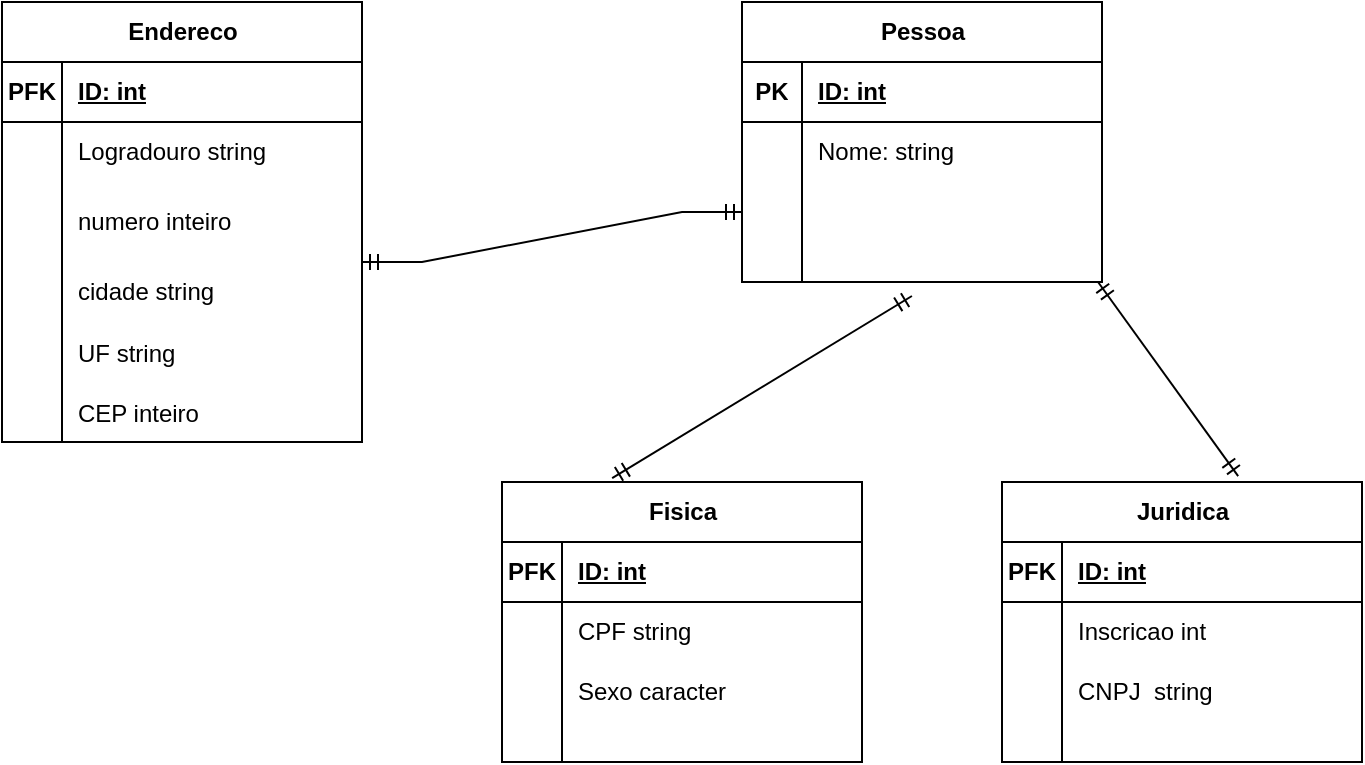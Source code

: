 <mxfile version="21.6.9" type="github">
  <diagram name="Página-1" id="HywfPWAGGk-ceF-nCA0X">
    <mxGraphModel dx="880" dy="478" grid="1" gridSize="10" guides="1" tooltips="1" connect="1" arrows="1" fold="1" page="1" pageScale="1" pageWidth="1169" pageHeight="1654" math="0" shadow="0">
      <root>
        <mxCell id="0" />
        <mxCell id="1" parent="0" />
        <mxCell id="uzhCHv1sDBk-dw9A3SgG-5" value="Pessoa" style="shape=table;startSize=30;container=1;collapsible=1;childLayout=tableLayout;fixedRows=1;rowLines=0;fontStyle=1;align=center;resizeLast=1;html=1;" vertex="1" parent="1">
          <mxGeometry x="700" y="400" width="180" height="140" as="geometry">
            <mxRectangle x="760" y="400" width="80" height="30" as="alternateBounds" />
          </mxGeometry>
        </mxCell>
        <mxCell id="uzhCHv1sDBk-dw9A3SgG-6" value="" style="shape=tableRow;horizontal=0;startSize=0;swimlaneHead=0;swimlaneBody=0;fillColor=none;collapsible=0;dropTarget=0;points=[[0,0.5],[1,0.5]];portConstraint=eastwest;top=0;left=0;right=0;bottom=1;" vertex="1" parent="uzhCHv1sDBk-dw9A3SgG-5">
          <mxGeometry y="30" width="180" height="30" as="geometry" />
        </mxCell>
        <mxCell id="uzhCHv1sDBk-dw9A3SgG-7" value="PK" style="shape=partialRectangle;connectable=0;fillColor=none;top=0;left=0;bottom=0;right=0;fontStyle=1;overflow=hidden;whiteSpace=wrap;html=1;" vertex="1" parent="uzhCHv1sDBk-dw9A3SgG-6">
          <mxGeometry width="30" height="30" as="geometry">
            <mxRectangle width="30" height="30" as="alternateBounds" />
          </mxGeometry>
        </mxCell>
        <mxCell id="uzhCHv1sDBk-dw9A3SgG-8" value="ID: int" style="shape=partialRectangle;connectable=0;fillColor=none;top=0;left=0;bottom=0;right=0;align=left;spacingLeft=6;fontStyle=5;overflow=hidden;whiteSpace=wrap;html=1;" vertex="1" parent="uzhCHv1sDBk-dw9A3SgG-6">
          <mxGeometry x="30" width="150" height="30" as="geometry">
            <mxRectangle width="150" height="30" as="alternateBounds" />
          </mxGeometry>
        </mxCell>
        <mxCell id="uzhCHv1sDBk-dw9A3SgG-9" value="" style="shape=tableRow;horizontal=0;startSize=0;swimlaneHead=0;swimlaneBody=0;fillColor=none;collapsible=0;dropTarget=0;points=[[0,0.5],[1,0.5]];portConstraint=eastwest;top=0;left=0;right=0;bottom=0;" vertex="1" parent="uzhCHv1sDBk-dw9A3SgG-5">
          <mxGeometry y="60" width="180" height="30" as="geometry" />
        </mxCell>
        <mxCell id="uzhCHv1sDBk-dw9A3SgG-10" value="" style="shape=partialRectangle;connectable=0;fillColor=none;top=0;left=0;bottom=0;right=0;editable=1;overflow=hidden;whiteSpace=wrap;html=1;" vertex="1" parent="uzhCHv1sDBk-dw9A3SgG-9">
          <mxGeometry width="30" height="30" as="geometry">
            <mxRectangle width="30" height="30" as="alternateBounds" />
          </mxGeometry>
        </mxCell>
        <mxCell id="uzhCHv1sDBk-dw9A3SgG-11" value="Nome: string" style="shape=partialRectangle;connectable=0;fillColor=none;top=0;left=0;bottom=0;right=0;align=left;spacingLeft=6;overflow=hidden;whiteSpace=wrap;html=1;" vertex="1" parent="uzhCHv1sDBk-dw9A3SgG-9">
          <mxGeometry x="30" width="150" height="30" as="geometry">
            <mxRectangle width="150" height="30" as="alternateBounds" />
          </mxGeometry>
        </mxCell>
        <mxCell id="uzhCHv1sDBk-dw9A3SgG-12" value="" style="shape=tableRow;horizontal=0;startSize=0;swimlaneHead=0;swimlaneBody=0;fillColor=none;collapsible=0;dropTarget=0;points=[[0,0.5],[1,0.5]];portConstraint=eastwest;top=0;left=0;right=0;bottom=0;" vertex="1" parent="uzhCHv1sDBk-dw9A3SgG-5">
          <mxGeometry y="90" width="180" height="30" as="geometry" />
        </mxCell>
        <mxCell id="uzhCHv1sDBk-dw9A3SgG-13" value="" style="shape=partialRectangle;connectable=0;fillColor=none;top=0;left=0;bottom=0;right=0;editable=1;overflow=hidden;whiteSpace=wrap;html=1;" vertex="1" parent="uzhCHv1sDBk-dw9A3SgG-12">
          <mxGeometry width="30" height="30" as="geometry">
            <mxRectangle width="30" height="30" as="alternateBounds" />
          </mxGeometry>
        </mxCell>
        <mxCell id="uzhCHv1sDBk-dw9A3SgG-14" value="" style="shape=partialRectangle;connectable=0;fillColor=none;top=0;left=0;bottom=0;right=0;align=left;spacingLeft=6;overflow=hidden;whiteSpace=wrap;html=1;" vertex="1" parent="uzhCHv1sDBk-dw9A3SgG-12">
          <mxGeometry x="30" width="150" height="30" as="geometry">
            <mxRectangle width="150" height="30" as="alternateBounds" />
          </mxGeometry>
        </mxCell>
        <mxCell id="uzhCHv1sDBk-dw9A3SgG-15" value="" style="shape=tableRow;horizontal=0;startSize=0;swimlaneHead=0;swimlaneBody=0;fillColor=none;collapsible=0;dropTarget=0;points=[[0,0.5],[1,0.5]];portConstraint=eastwest;top=0;left=0;right=0;bottom=0;" vertex="1" parent="uzhCHv1sDBk-dw9A3SgG-5">
          <mxGeometry y="120" width="180" height="20" as="geometry" />
        </mxCell>
        <mxCell id="uzhCHv1sDBk-dw9A3SgG-16" value="" style="shape=partialRectangle;connectable=0;fillColor=none;top=0;left=0;bottom=0;right=0;editable=1;overflow=hidden;whiteSpace=wrap;html=1;" vertex="1" parent="uzhCHv1sDBk-dw9A3SgG-15">
          <mxGeometry width="30" height="20" as="geometry">
            <mxRectangle width="30" height="20" as="alternateBounds" />
          </mxGeometry>
        </mxCell>
        <mxCell id="uzhCHv1sDBk-dw9A3SgG-17" value="" style="shape=partialRectangle;connectable=0;fillColor=none;top=0;left=0;bottom=0;right=0;align=left;spacingLeft=6;overflow=hidden;whiteSpace=wrap;html=1;" vertex="1" parent="uzhCHv1sDBk-dw9A3SgG-15">
          <mxGeometry x="30" width="150" height="20" as="geometry">
            <mxRectangle width="150" height="20" as="alternateBounds" />
          </mxGeometry>
        </mxCell>
        <mxCell id="uzhCHv1sDBk-dw9A3SgG-89" value="Endereco" style="shape=table;startSize=30;container=1;collapsible=1;childLayout=tableLayout;fixedRows=1;rowLines=0;fontStyle=1;align=center;resizeLast=1;html=1;" vertex="1" parent="1">
          <mxGeometry x="330" y="400" width="180" height="220" as="geometry">
            <mxRectangle x="760" y="400" width="80" height="30" as="alternateBounds" />
          </mxGeometry>
        </mxCell>
        <mxCell id="uzhCHv1sDBk-dw9A3SgG-90" value="" style="shape=tableRow;horizontal=0;startSize=0;swimlaneHead=0;swimlaneBody=0;fillColor=none;collapsible=0;dropTarget=0;points=[[0,0.5],[1,0.5]];portConstraint=eastwest;top=0;left=0;right=0;bottom=1;" vertex="1" parent="uzhCHv1sDBk-dw9A3SgG-89">
          <mxGeometry y="30" width="180" height="30" as="geometry" />
        </mxCell>
        <mxCell id="uzhCHv1sDBk-dw9A3SgG-91" value="PFK" style="shape=partialRectangle;connectable=0;fillColor=none;top=0;left=0;bottom=0;right=0;fontStyle=1;overflow=hidden;whiteSpace=wrap;html=1;" vertex="1" parent="uzhCHv1sDBk-dw9A3SgG-90">
          <mxGeometry width="30" height="30" as="geometry">
            <mxRectangle width="30" height="30" as="alternateBounds" />
          </mxGeometry>
        </mxCell>
        <mxCell id="uzhCHv1sDBk-dw9A3SgG-92" value="ID: int" style="shape=partialRectangle;connectable=0;fillColor=none;top=0;left=0;bottom=0;right=0;align=left;spacingLeft=6;fontStyle=5;overflow=hidden;whiteSpace=wrap;html=1;" vertex="1" parent="uzhCHv1sDBk-dw9A3SgG-90">
          <mxGeometry x="30" width="150" height="30" as="geometry">
            <mxRectangle width="150" height="30" as="alternateBounds" />
          </mxGeometry>
        </mxCell>
        <mxCell id="uzhCHv1sDBk-dw9A3SgG-93" value="" style="shape=tableRow;horizontal=0;startSize=0;swimlaneHead=0;swimlaneBody=0;fillColor=none;collapsible=0;dropTarget=0;points=[[0,0.5],[1,0.5]];portConstraint=eastwest;top=0;left=0;right=0;bottom=0;" vertex="1" parent="uzhCHv1sDBk-dw9A3SgG-89">
          <mxGeometry y="60" width="180" height="30" as="geometry" />
        </mxCell>
        <mxCell id="uzhCHv1sDBk-dw9A3SgG-94" value="" style="shape=partialRectangle;connectable=0;fillColor=none;top=0;left=0;bottom=0;right=0;editable=1;overflow=hidden;whiteSpace=wrap;html=1;" vertex="1" parent="uzhCHv1sDBk-dw9A3SgG-93">
          <mxGeometry width="30" height="30" as="geometry">
            <mxRectangle width="30" height="30" as="alternateBounds" />
          </mxGeometry>
        </mxCell>
        <mxCell id="uzhCHv1sDBk-dw9A3SgG-95" value="Logradouro string" style="shape=partialRectangle;connectable=0;fillColor=none;top=0;left=0;bottom=0;right=0;align=left;spacingLeft=6;overflow=hidden;whiteSpace=wrap;html=1;" vertex="1" parent="uzhCHv1sDBk-dw9A3SgG-93">
          <mxGeometry x="30" width="150" height="30" as="geometry">
            <mxRectangle width="150" height="30" as="alternateBounds" />
          </mxGeometry>
        </mxCell>
        <mxCell id="uzhCHv1sDBk-dw9A3SgG-96" value="" style="shape=tableRow;horizontal=0;startSize=0;swimlaneHead=0;swimlaneBody=0;fillColor=none;collapsible=0;dropTarget=0;points=[[0,0.5],[1,0.5]];portConstraint=eastwest;top=0;left=0;right=0;bottom=0;" vertex="1" parent="uzhCHv1sDBk-dw9A3SgG-89">
          <mxGeometry y="90" width="180" height="40" as="geometry" />
        </mxCell>
        <mxCell id="uzhCHv1sDBk-dw9A3SgG-97" value="" style="shape=partialRectangle;connectable=0;fillColor=none;top=0;left=0;bottom=0;right=0;editable=1;overflow=hidden;whiteSpace=wrap;html=1;" vertex="1" parent="uzhCHv1sDBk-dw9A3SgG-96">
          <mxGeometry width="30" height="40" as="geometry">
            <mxRectangle width="30" height="40" as="alternateBounds" />
          </mxGeometry>
        </mxCell>
        <mxCell id="uzhCHv1sDBk-dw9A3SgG-98" value="numero inteiro" style="shape=partialRectangle;connectable=0;fillColor=none;top=0;left=0;bottom=0;right=0;align=left;spacingLeft=6;overflow=hidden;whiteSpace=wrap;html=1;" vertex="1" parent="uzhCHv1sDBk-dw9A3SgG-96">
          <mxGeometry x="30" width="150" height="40" as="geometry">
            <mxRectangle width="150" height="40" as="alternateBounds" />
          </mxGeometry>
        </mxCell>
        <mxCell id="uzhCHv1sDBk-dw9A3SgG-99" value="" style="shape=tableRow;horizontal=0;startSize=0;swimlaneHead=0;swimlaneBody=0;fillColor=none;collapsible=0;dropTarget=0;points=[[0,0.5],[1,0.5]];portConstraint=eastwest;top=0;left=0;right=0;bottom=0;" vertex="1" parent="uzhCHv1sDBk-dw9A3SgG-89">
          <mxGeometry y="130" width="180" height="30" as="geometry" />
        </mxCell>
        <mxCell id="uzhCHv1sDBk-dw9A3SgG-100" value="" style="shape=partialRectangle;connectable=0;fillColor=none;top=0;left=0;bottom=0;right=0;editable=1;overflow=hidden;whiteSpace=wrap;html=1;" vertex="1" parent="uzhCHv1sDBk-dw9A3SgG-99">
          <mxGeometry width="30" height="30" as="geometry">
            <mxRectangle width="30" height="30" as="alternateBounds" />
          </mxGeometry>
        </mxCell>
        <mxCell id="uzhCHv1sDBk-dw9A3SgG-101" value="cidade string" style="shape=partialRectangle;connectable=0;fillColor=none;top=0;left=0;bottom=0;right=0;align=left;spacingLeft=6;overflow=hidden;whiteSpace=wrap;html=1;" vertex="1" parent="uzhCHv1sDBk-dw9A3SgG-99">
          <mxGeometry x="30" width="150" height="30" as="geometry">
            <mxRectangle width="150" height="30" as="alternateBounds" />
          </mxGeometry>
        </mxCell>
        <mxCell id="uzhCHv1sDBk-dw9A3SgG-102" value="" style="shape=tableRow;horizontal=0;startSize=0;swimlaneHead=0;swimlaneBody=0;fillColor=none;collapsible=0;dropTarget=0;points=[[0,0.5],[1,0.5]];portConstraint=eastwest;top=0;left=0;right=0;bottom=0;" vertex="1" parent="uzhCHv1sDBk-dw9A3SgG-89">
          <mxGeometry y="160" width="180" height="30" as="geometry" />
        </mxCell>
        <mxCell id="uzhCHv1sDBk-dw9A3SgG-103" value="" style="shape=partialRectangle;connectable=0;fillColor=none;top=0;left=0;bottom=0;right=0;editable=1;overflow=hidden;" vertex="1" parent="uzhCHv1sDBk-dw9A3SgG-102">
          <mxGeometry width="30" height="30" as="geometry">
            <mxRectangle width="30" height="30" as="alternateBounds" />
          </mxGeometry>
        </mxCell>
        <mxCell id="uzhCHv1sDBk-dw9A3SgG-104" value="UF string" style="shape=partialRectangle;connectable=0;fillColor=none;top=0;left=0;bottom=0;right=0;align=left;spacingLeft=6;overflow=hidden;" vertex="1" parent="uzhCHv1sDBk-dw9A3SgG-102">
          <mxGeometry x="30" width="150" height="30" as="geometry">
            <mxRectangle width="150" height="30" as="alternateBounds" />
          </mxGeometry>
        </mxCell>
        <mxCell id="uzhCHv1sDBk-dw9A3SgG-105" value="" style="shape=tableRow;horizontal=0;startSize=0;swimlaneHead=0;swimlaneBody=0;fillColor=none;collapsible=0;dropTarget=0;points=[[0,0.5],[1,0.5]];portConstraint=eastwest;top=0;left=0;right=0;bottom=0;" vertex="1" parent="uzhCHv1sDBk-dw9A3SgG-89">
          <mxGeometry y="190" width="180" height="30" as="geometry" />
        </mxCell>
        <mxCell id="uzhCHv1sDBk-dw9A3SgG-106" value="" style="shape=partialRectangle;connectable=0;fillColor=none;top=0;left=0;bottom=0;right=0;editable=1;overflow=hidden;" vertex="1" parent="uzhCHv1sDBk-dw9A3SgG-105">
          <mxGeometry width="30" height="30" as="geometry">
            <mxRectangle width="30" height="30" as="alternateBounds" />
          </mxGeometry>
        </mxCell>
        <mxCell id="uzhCHv1sDBk-dw9A3SgG-107" value="CEP inteiro" style="shape=partialRectangle;connectable=0;fillColor=none;top=0;left=0;bottom=0;right=0;align=left;spacingLeft=6;overflow=hidden;" vertex="1" parent="uzhCHv1sDBk-dw9A3SgG-105">
          <mxGeometry x="30" width="150" height="30" as="geometry">
            <mxRectangle width="150" height="30" as="alternateBounds" />
          </mxGeometry>
        </mxCell>
        <mxCell id="uzhCHv1sDBk-dw9A3SgG-108" value="" style="edgeStyle=entityRelationEdgeStyle;fontSize=12;html=1;endArrow=ERmandOne;startArrow=ERmandOne;rounded=0;entryX=0;entryY=0.5;entryDx=0;entryDy=0;" edge="1" parent="1" target="uzhCHv1sDBk-dw9A3SgG-12">
          <mxGeometry width="100" height="100" relative="1" as="geometry">
            <mxPoint x="510" y="530" as="sourcePoint" />
            <mxPoint x="690" y="490" as="targetPoint" />
          </mxGeometry>
        </mxCell>
        <mxCell id="uzhCHv1sDBk-dw9A3SgG-109" value="Fisica" style="shape=table;startSize=30;container=1;collapsible=1;childLayout=tableLayout;fixedRows=1;rowLines=0;fontStyle=1;align=center;resizeLast=1;html=1;" vertex="1" parent="1">
          <mxGeometry x="580" y="640" width="180" height="140" as="geometry">
            <mxRectangle x="760" y="400" width="80" height="30" as="alternateBounds" />
          </mxGeometry>
        </mxCell>
        <mxCell id="uzhCHv1sDBk-dw9A3SgG-110" value="" style="shape=tableRow;horizontal=0;startSize=0;swimlaneHead=0;swimlaneBody=0;fillColor=none;collapsible=0;dropTarget=0;points=[[0,0.5],[1,0.5]];portConstraint=eastwest;top=0;left=0;right=0;bottom=1;" vertex="1" parent="uzhCHv1sDBk-dw9A3SgG-109">
          <mxGeometry y="30" width="180" height="30" as="geometry" />
        </mxCell>
        <mxCell id="uzhCHv1sDBk-dw9A3SgG-111" value="PFK" style="shape=partialRectangle;connectable=0;fillColor=none;top=0;left=0;bottom=0;right=0;fontStyle=1;overflow=hidden;whiteSpace=wrap;html=1;" vertex="1" parent="uzhCHv1sDBk-dw9A3SgG-110">
          <mxGeometry width="30" height="30" as="geometry">
            <mxRectangle width="30" height="30" as="alternateBounds" />
          </mxGeometry>
        </mxCell>
        <mxCell id="uzhCHv1sDBk-dw9A3SgG-112" value="ID: int" style="shape=partialRectangle;connectable=0;fillColor=none;top=0;left=0;bottom=0;right=0;align=left;spacingLeft=6;fontStyle=5;overflow=hidden;whiteSpace=wrap;html=1;" vertex="1" parent="uzhCHv1sDBk-dw9A3SgG-110">
          <mxGeometry x="30" width="150" height="30" as="geometry">
            <mxRectangle width="150" height="30" as="alternateBounds" />
          </mxGeometry>
        </mxCell>
        <mxCell id="uzhCHv1sDBk-dw9A3SgG-113" value="" style="shape=tableRow;horizontal=0;startSize=0;swimlaneHead=0;swimlaneBody=0;fillColor=none;collapsible=0;dropTarget=0;points=[[0,0.5],[1,0.5]];portConstraint=eastwest;top=0;left=0;right=0;bottom=0;" vertex="1" parent="uzhCHv1sDBk-dw9A3SgG-109">
          <mxGeometry y="60" width="180" height="30" as="geometry" />
        </mxCell>
        <mxCell id="uzhCHv1sDBk-dw9A3SgG-114" value="" style="shape=partialRectangle;connectable=0;fillColor=none;top=0;left=0;bottom=0;right=0;editable=1;overflow=hidden;whiteSpace=wrap;html=1;" vertex="1" parent="uzhCHv1sDBk-dw9A3SgG-113">
          <mxGeometry width="30" height="30" as="geometry">
            <mxRectangle width="30" height="30" as="alternateBounds" />
          </mxGeometry>
        </mxCell>
        <mxCell id="uzhCHv1sDBk-dw9A3SgG-115" value="CPF string" style="shape=partialRectangle;connectable=0;fillColor=none;top=0;left=0;bottom=0;right=0;align=left;spacingLeft=6;overflow=hidden;whiteSpace=wrap;html=1;" vertex="1" parent="uzhCHv1sDBk-dw9A3SgG-113">
          <mxGeometry x="30" width="150" height="30" as="geometry">
            <mxRectangle width="150" height="30" as="alternateBounds" />
          </mxGeometry>
        </mxCell>
        <mxCell id="uzhCHv1sDBk-dw9A3SgG-116" value="" style="shape=tableRow;horizontal=0;startSize=0;swimlaneHead=0;swimlaneBody=0;fillColor=none;collapsible=0;dropTarget=0;points=[[0,0.5],[1,0.5]];portConstraint=eastwest;top=0;left=0;right=0;bottom=0;" vertex="1" parent="uzhCHv1sDBk-dw9A3SgG-109">
          <mxGeometry y="90" width="180" height="30" as="geometry" />
        </mxCell>
        <mxCell id="uzhCHv1sDBk-dw9A3SgG-117" value="" style="shape=partialRectangle;connectable=0;fillColor=none;top=0;left=0;bottom=0;right=0;editable=1;overflow=hidden;whiteSpace=wrap;html=1;" vertex="1" parent="uzhCHv1sDBk-dw9A3SgG-116">
          <mxGeometry width="30" height="30" as="geometry">
            <mxRectangle width="30" height="30" as="alternateBounds" />
          </mxGeometry>
        </mxCell>
        <mxCell id="uzhCHv1sDBk-dw9A3SgG-118" value="Sexo caracter" style="shape=partialRectangle;connectable=0;fillColor=none;top=0;left=0;bottom=0;right=0;align=left;spacingLeft=6;overflow=hidden;whiteSpace=wrap;html=1;" vertex="1" parent="uzhCHv1sDBk-dw9A3SgG-116">
          <mxGeometry x="30" width="150" height="30" as="geometry">
            <mxRectangle width="150" height="30" as="alternateBounds" />
          </mxGeometry>
        </mxCell>
        <mxCell id="uzhCHv1sDBk-dw9A3SgG-119" value="" style="shape=tableRow;horizontal=0;startSize=0;swimlaneHead=0;swimlaneBody=0;fillColor=none;collapsible=0;dropTarget=0;points=[[0,0.5],[1,0.5]];portConstraint=eastwest;top=0;left=0;right=0;bottom=0;" vertex="1" parent="uzhCHv1sDBk-dw9A3SgG-109">
          <mxGeometry y="120" width="180" height="20" as="geometry" />
        </mxCell>
        <mxCell id="uzhCHv1sDBk-dw9A3SgG-120" value="" style="shape=partialRectangle;connectable=0;fillColor=none;top=0;left=0;bottom=0;right=0;editable=1;overflow=hidden;whiteSpace=wrap;html=1;" vertex="1" parent="uzhCHv1sDBk-dw9A3SgG-119">
          <mxGeometry width="30" height="20" as="geometry">
            <mxRectangle width="30" height="20" as="alternateBounds" />
          </mxGeometry>
        </mxCell>
        <mxCell id="uzhCHv1sDBk-dw9A3SgG-121" value="" style="shape=partialRectangle;connectable=0;fillColor=none;top=0;left=0;bottom=0;right=0;align=left;spacingLeft=6;overflow=hidden;whiteSpace=wrap;html=1;" vertex="1" parent="uzhCHv1sDBk-dw9A3SgG-119">
          <mxGeometry x="30" width="150" height="20" as="geometry">
            <mxRectangle width="150" height="20" as="alternateBounds" />
          </mxGeometry>
        </mxCell>
        <mxCell id="uzhCHv1sDBk-dw9A3SgG-122" value="Juridica" style="shape=table;startSize=30;container=1;collapsible=1;childLayout=tableLayout;fixedRows=1;rowLines=0;fontStyle=1;align=center;resizeLast=1;html=1;" vertex="1" parent="1">
          <mxGeometry x="830" y="640" width="180" height="140" as="geometry">
            <mxRectangle x="760" y="400" width="80" height="30" as="alternateBounds" />
          </mxGeometry>
        </mxCell>
        <mxCell id="uzhCHv1sDBk-dw9A3SgG-123" value="" style="shape=tableRow;horizontal=0;startSize=0;swimlaneHead=0;swimlaneBody=0;fillColor=none;collapsible=0;dropTarget=0;points=[[0,0.5],[1,0.5]];portConstraint=eastwest;top=0;left=0;right=0;bottom=1;" vertex="1" parent="uzhCHv1sDBk-dw9A3SgG-122">
          <mxGeometry y="30" width="180" height="30" as="geometry" />
        </mxCell>
        <mxCell id="uzhCHv1sDBk-dw9A3SgG-124" value="PFK" style="shape=partialRectangle;connectable=0;fillColor=none;top=0;left=0;bottom=0;right=0;fontStyle=1;overflow=hidden;whiteSpace=wrap;html=1;" vertex="1" parent="uzhCHv1sDBk-dw9A3SgG-123">
          <mxGeometry width="30" height="30" as="geometry">
            <mxRectangle width="30" height="30" as="alternateBounds" />
          </mxGeometry>
        </mxCell>
        <mxCell id="uzhCHv1sDBk-dw9A3SgG-125" value="ID: int" style="shape=partialRectangle;connectable=0;fillColor=none;top=0;left=0;bottom=0;right=0;align=left;spacingLeft=6;fontStyle=5;overflow=hidden;whiteSpace=wrap;html=1;" vertex="1" parent="uzhCHv1sDBk-dw9A3SgG-123">
          <mxGeometry x="30" width="150" height="30" as="geometry">
            <mxRectangle width="150" height="30" as="alternateBounds" />
          </mxGeometry>
        </mxCell>
        <mxCell id="uzhCHv1sDBk-dw9A3SgG-126" value="" style="shape=tableRow;horizontal=0;startSize=0;swimlaneHead=0;swimlaneBody=0;fillColor=none;collapsible=0;dropTarget=0;points=[[0,0.5],[1,0.5]];portConstraint=eastwest;top=0;left=0;right=0;bottom=0;" vertex="1" parent="uzhCHv1sDBk-dw9A3SgG-122">
          <mxGeometry y="60" width="180" height="30" as="geometry" />
        </mxCell>
        <mxCell id="uzhCHv1sDBk-dw9A3SgG-127" value="" style="shape=partialRectangle;connectable=0;fillColor=none;top=0;left=0;bottom=0;right=0;editable=1;overflow=hidden;whiteSpace=wrap;html=1;" vertex="1" parent="uzhCHv1sDBk-dw9A3SgG-126">
          <mxGeometry width="30" height="30" as="geometry">
            <mxRectangle width="30" height="30" as="alternateBounds" />
          </mxGeometry>
        </mxCell>
        <mxCell id="uzhCHv1sDBk-dw9A3SgG-128" value="Inscricao int" style="shape=partialRectangle;connectable=0;fillColor=none;top=0;left=0;bottom=0;right=0;align=left;spacingLeft=6;overflow=hidden;whiteSpace=wrap;html=1;" vertex="1" parent="uzhCHv1sDBk-dw9A3SgG-126">
          <mxGeometry x="30" width="150" height="30" as="geometry">
            <mxRectangle width="150" height="30" as="alternateBounds" />
          </mxGeometry>
        </mxCell>
        <mxCell id="uzhCHv1sDBk-dw9A3SgG-129" value="" style="shape=tableRow;horizontal=0;startSize=0;swimlaneHead=0;swimlaneBody=0;fillColor=none;collapsible=0;dropTarget=0;points=[[0,0.5],[1,0.5]];portConstraint=eastwest;top=0;left=0;right=0;bottom=0;" vertex="1" parent="uzhCHv1sDBk-dw9A3SgG-122">
          <mxGeometry y="90" width="180" height="30" as="geometry" />
        </mxCell>
        <mxCell id="uzhCHv1sDBk-dw9A3SgG-130" value="" style="shape=partialRectangle;connectable=0;fillColor=none;top=0;left=0;bottom=0;right=0;editable=1;overflow=hidden;whiteSpace=wrap;html=1;" vertex="1" parent="uzhCHv1sDBk-dw9A3SgG-129">
          <mxGeometry width="30" height="30" as="geometry">
            <mxRectangle width="30" height="30" as="alternateBounds" />
          </mxGeometry>
        </mxCell>
        <mxCell id="uzhCHv1sDBk-dw9A3SgG-131" value="CNPJ&amp;nbsp; string" style="shape=partialRectangle;connectable=0;fillColor=none;top=0;left=0;bottom=0;right=0;align=left;spacingLeft=6;overflow=hidden;whiteSpace=wrap;html=1;" vertex="1" parent="uzhCHv1sDBk-dw9A3SgG-129">
          <mxGeometry x="30" width="150" height="30" as="geometry">
            <mxRectangle width="150" height="30" as="alternateBounds" />
          </mxGeometry>
        </mxCell>
        <mxCell id="uzhCHv1sDBk-dw9A3SgG-132" value="" style="shape=tableRow;horizontal=0;startSize=0;swimlaneHead=0;swimlaneBody=0;fillColor=none;collapsible=0;dropTarget=0;points=[[0,0.5],[1,0.5]];portConstraint=eastwest;top=0;left=0;right=0;bottom=0;" vertex="1" parent="uzhCHv1sDBk-dw9A3SgG-122">
          <mxGeometry y="120" width="180" height="20" as="geometry" />
        </mxCell>
        <mxCell id="uzhCHv1sDBk-dw9A3SgG-133" value="" style="shape=partialRectangle;connectable=0;fillColor=none;top=0;left=0;bottom=0;right=0;editable=1;overflow=hidden;whiteSpace=wrap;html=1;" vertex="1" parent="uzhCHv1sDBk-dw9A3SgG-132">
          <mxGeometry width="30" height="20" as="geometry">
            <mxRectangle width="30" height="20" as="alternateBounds" />
          </mxGeometry>
        </mxCell>
        <mxCell id="uzhCHv1sDBk-dw9A3SgG-134" value="" style="shape=partialRectangle;connectable=0;fillColor=none;top=0;left=0;bottom=0;right=0;align=left;spacingLeft=6;overflow=hidden;whiteSpace=wrap;html=1;" vertex="1" parent="uzhCHv1sDBk-dw9A3SgG-132">
          <mxGeometry x="30" width="150" height="20" as="geometry">
            <mxRectangle width="150" height="20" as="alternateBounds" />
          </mxGeometry>
        </mxCell>
        <mxCell id="uzhCHv1sDBk-dw9A3SgG-140" value="" style="fontSize=12;html=1;endArrow=ERmandOne;startArrow=ERmandOne;rounded=0;entryX=0.472;entryY=1.35;entryDx=0;entryDy=0;entryPerimeter=0;exitX=0.306;exitY=-0.014;exitDx=0;exitDy=0;exitPerimeter=0;" edge="1" parent="1" source="uzhCHv1sDBk-dw9A3SgG-109" target="uzhCHv1sDBk-dw9A3SgG-15">
          <mxGeometry width="100" height="100" relative="1" as="geometry">
            <mxPoint x="650" y="640" as="sourcePoint" />
            <mxPoint x="750" y="540" as="targetPoint" />
          </mxGeometry>
        </mxCell>
        <mxCell id="uzhCHv1sDBk-dw9A3SgG-141" value="" style="fontSize=12;html=1;endArrow=ERmandOne;startArrow=ERmandOne;rounded=0;entryX=0.989;entryY=1;entryDx=0;entryDy=0;entryPerimeter=0;exitX=0.656;exitY=-0.021;exitDx=0;exitDy=0;exitPerimeter=0;" edge="1" parent="1" source="uzhCHv1sDBk-dw9A3SgG-122" target="uzhCHv1sDBk-dw9A3SgG-15">
          <mxGeometry width="100" height="100" relative="1" as="geometry">
            <mxPoint x="910" y="630" as="sourcePoint" />
            <mxPoint x="1010" y="530" as="targetPoint" />
          </mxGeometry>
        </mxCell>
      </root>
    </mxGraphModel>
  </diagram>
</mxfile>
